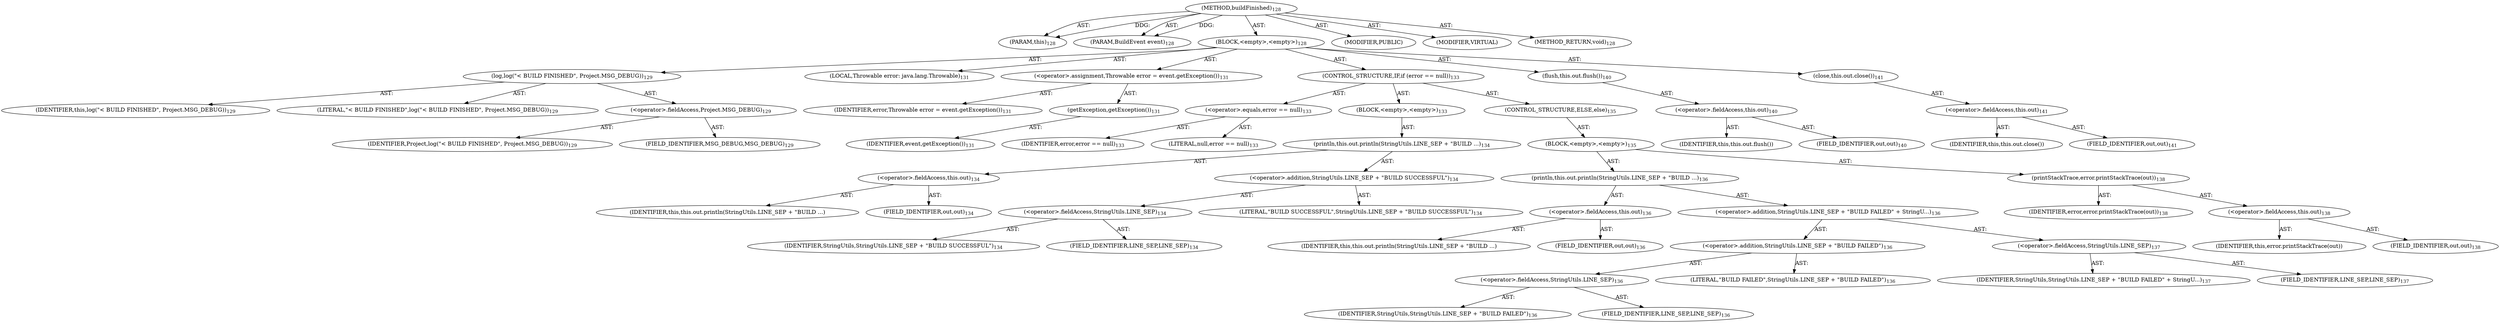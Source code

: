 digraph "buildFinished" {  
"111669149700" [label = <(METHOD,buildFinished)<SUB>128</SUB>> ]
"115964116993" [label = <(PARAM,this)<SUB>128</SUB>> ]
"115964117006" [label = <(PARAM,BuildEvent event)<SUB>128</SUB>> ]
"25769803781" [label = <(BLOCK,&lt;empty&gt;,&lt;empty&gt;)<SUB>128</SUB>> ]
"30064771097" [label = <(log,log(&quot;&lt; BUILD FINISHED&quot;, Project.MSG_DEBUG))<SUB>129</SUB>> ]
"68719476737" [label = <(IDENTIFIER,this,log(&quot;&lt; BUILD FINISHED&quot;, Project.MSG_DEBUG))<SUB>129</SUB>> ]
"90194313223" [label = <(LITERAL,&quot;&lt; BUILD FINISHED&quot;,log(&quot;&lt; BUILD FINISHED&quot;, Project.MSG_DEBUG))<SUB>129</SUB>> ]
"30064771098" [label = <(&lt;operator&gt;.fieldAccess,Project.MSG_DEBUG)<SUB>129</SUB>> ]
"68719476763" [label = <(IDENTIFIER,Project,log(&quot;&lt; BUILD FINISHED&quot;, Project.MSG_DEBUG))<SUB>129</SUB>> ]
"55834574860" [label = <(FIELD_IDENTIFIER,MSG_DEBUG,MSG_DEBUG)<SUB>129</SUB>> ]
"94489280512" [label = <(LOCAL,Throwable error: java.lang.Throwable)<SUB>131</SUB>> ]
"30064771099" [label = <(&lt;operator&gt;.assignment,Throwable error = event.getException())<SUB>131</SUB>> ]
"68719476764" [label = <(IDENTIFIER,error,Throwable error = event.getException())<SUB>131</SUB>> ]
"30064771100" [label = <(getException,getException())<SUB>131</SUB>> ]
"68719476765" [label = <(IDENTIFIER,event,getException())<SUB>131</SUB>> ]
"47244640257" [label = <(CONTROL_STRUCTURE,IF,if (error == null))<SUB>133</SUB>> ]
"30064771101" [label = <(&lt;operator&gt;.equals,error == null)<SUB>133</SUB>> ]
"68719476766" [label = <(IDENTIFIER,error,error == null)<SUB>133</SUB>> ]
"90194313224" [label = <(LITERAL,null,error == null)<SUB>133</SUB>> ]
"25769803782" [label = <(BLOCK,&lt;empty&gt;,&lt;empty&gt;)<SUB>133</SUB>> ]
"30064771102" [label = <(println,this.out.println(StringUtils.LINE_SEP + &quot;BUILD ...)<SUB>134</SUB>> ]
"30064771103" [label = <(&lt;operator&gt;.fieldAccess,this.out)<SUB>134</SUB>> ]
"68719476767" [label = <(IDENTIFIER,this,this.out.println(StringUtils.LINE_SEP + &quot;BUILD ...)> ]
"55834574861" [label = <(FIELD_IDENTIFIER,out,out)<SUB>134</SUB>> ]
"30064771104" [label = <(&lt;operator&gt;.addition,StringUtils.LINE_SEP + &quot;BUILD SUCCESSFUL&quot;)<SUB>134</SUB>> ]
"30064771105" [label = <(&lt;operator&gt;.fieldAccess,StringUtils.LINE_SEP)<SUB>134</SUB>> ]
"68719476768" [label = <(IDENTIFIER,StringUtils,StringUtils.LINE_SEP + &quot;BUILD SUCCESSFUL&quot;)<SUB>134</SUB>> ]
"55834574862" [label = <(FIELD_IDENTIFIER,LINE_SEP,LINE_SEP)<SUB>134</SUB>> ]
"90194313225" [label = <(LITERAL,&quot;BUILD SUCCESSFUL&quot;,StringUtils.LINE_SEP + &quot;BUILD SUCCESSFUL&quot;)<SUB>134</SUB>> ]
"47244640258" [label = <(CONTROL_STRUCTURE,ELSE,else)<SUB>135</SUB>> ]
"25769803783" [label = <(BLOCK,&lt;empty&gt;,&lt;empty&gt;)<SUB>135</SUB>> ]
"30064771106" [label = <(println,this.out.println(StringUtils.LINE_SEP + &quot;BUILD ...)<SUB>136</SUB>> ]
"30064771107" [label = <(&lt;operator&gt;.fieldAccess,this.out)<SUB>136</SUB>> ]
"68719476769" [label = <(IDENTIFIER,this,this.out.println(StringUtils.LINE_SEP + &quot;BUILD ...)> ]
"55834574863" [label = <(FIELD_IDENTIFIER,out,out)<SUB>136</SUB>> ]
"30064771108" [label = <(&lt;operator&gt;.addition,StringUtils.LINE_SEP + &quot;BUILD FAILED&quot; + StringU...)<SUB>136</SUB>> ]
"30064771109" [label = <(&lt;operator&gt;.addition,StringUtils.LINE_SEP + &quot;BUILD FAILED&quot;)<SUB>136</SUB>> ]
"30064771110" [label = <(&lt;operator&gt;.fieldAccess,StringUtils.LINE_SEP)<SUB>136</SUB>> ]
"68719476770" [label = <(IDENTIFIER,StringUtils,StringUtils.LINE_SEP + &quot;BUILD FAILED&quot;)<SUB>136</SUB>> ]
"55834574864" [label = <(FIELD_IDENTIFIER,LINE_SEP,LINE_SEP)<SUB>136</SUB>> ]
"90194313226" [label = <(LITERAL,&quot;BUILD FAILED&quot;,StringUtils.LINE_SEP + &quot;BUILD FAILED&quot;)<SUB>136</SUB>> ]
"30064771111" [label = <(&lt;operator&gt;.fieldAccess,StringUtils.LINE_SEP)<SUB>137</SUB>> ]
"68719476771" [label = <(IDENTIFIER,StringUtils,StringUtils.LINE_SEP + &quot;BUILD FAILED&quot; + StringU...)<SUB>137</SUB>> ]
"55834574865" [label = <(FIELD_IDENTIFIER,LINE_SEP,LINE_SEP)<SUB>137</SUB>> ]
"30064771112" [label = <(printStackTrace,error.printStackTrace(out))<SUB>138</SUB>> ]
"68719476772" [label = <(IDENTIFIER,error,error.printStackTrace(out))<SUB>138</SUB>> ]
"30064771113" [label = <(&lt;operator&gt;.fieldAccess,this.out)<SUB>138</SUB>> ]
"68719476773" [label = <(IDENTIFIER,this,error.printStackTrace(out))> ]
"55834574866" [label = <(FIELD_IDENTIFIER,out,out)<SUB>138</SUB>> ]
"30064771114" [label = <(flush,this.out.flush())<SUB>140</SUB>> ]
"30064771115" [label = <(&lt;operator&gt;.fieldAccess,this.out)<SUB>140</SUB>> ]
"68719476774" [label = <(IDENTIFIER,this,this.out.flush())> ]
"55834574867" [label = <(FIELD_IDENTIFIER,out,out)<SUB>140</SUB>> ]
"30064771116" [label = <(close,this.out.close())<SUB>141</SUB>> ]
"30064771117" [label = <(&lt;operator&gt;.fieldAccess,this.out)<SUB>141</SUB>> ]
"68719476775" [label = <(IDENTIFIER,this,this.out.close())> ]
"55834574868" [label = <(FIELD_IDENTIFIER,out,out)<SUB>141</SUB>> ]
"133143986190" [label = <(MODIFIER,PUBLIC)> ]
"133143986191" [label = <(MODIFIER,VIRTUAL)> ]
"128849018884" [label = <(METHOD_RETURN,void)<SUB>128</SUB>> ]
  "111669149700" -> "115964116993"  [ label = "AST: "] 
  "111669149700" -> "115964117006"  [ label = "AST: "] 
  "111669149700" -> "25769803781"  [ label = "AST: "] 
  "111669149700" -> "133143986190"  [ label = "AST: "] 
  "111669149700" -> "133143986191"  [ label = "AST: "] 
  "111669149700" -> "128849018884"  [ label = "AST: "] 
  "25769803781" -> "30064771097"  [ label = "AST: "] 
  "25769803781" -> "94489280512"  [ label = "AST: "] 
  "25769803781" -> "30064771099"  [ label = "AST: "] 
  "25769803781" -> "47244640257"  [ label = "AST: "] 
  "25769803781" -> "30064771114"  [ label = "AST: "] 
  "25769803781" -> "30064771116"  [ label = "AST: "] 
  "30064771097" -> "68719476737"  [ label = "AST: "] 
  "30064771097" -> "90194313223"  [ label = "AST: "] 
  "30064771097" -> "30064771098"  [ label = "AST: "] 
  "30064771098" -> "68719476763"  [ label = "AST: "] 
  "30064771098" -> "55834574860"  [ label = "AST: "] 
  "30064771099" -> "68719476764"  [ label = "AST: "] 
  "30064771099" -> "30064771100"  [ label = "AST: "] 
  "30064771100" -> "68719476765"  [ label = "AST: "] 
  "47244640257" -> "30064771101"  [ label = "AST: "] 
  "47244640257" -> "25769803782"  [ label = "AST: "] 
  "47244640257" -> "47244640258"  [ label = "AST: "] 
  "30064771101" -> "68719476766"  [ label = "AST: "] 
  "30064771101" -> "90194313224"  [ label = "AST: "] 
  "25769803782" -> "30064771102"  [ label = "AST: "] 
  "30064771102" -> "30064771103"  [ label = "AST: "] 
  "30064771102" -> "30064771104"  [ label = "AST: "] 
  "30064771103" -> "68719476767"  [ label = "AST: "] 
  "30064771103" -> "55834574861"  [ label = "AST: "] 
  "30064771104" -> "30064771105"  [ label = "AST: "] 
  "30064771104" -> "90194313225"  [ label = "AST: "] 
  "30064771105" -> "68719476768"  [ label = "AST: "] 
  "30064771105" -> "55834574862"  [ label = "AST: "] 
  "47244640258" -> "25769803783"  [ label = "AST: "] 
  "25769803783" -> "30064771106"  [ label = "AST: "] 
  "25769803783" -> "30064771112"  [ label = "AST: "] 
  "30064771106" -> "30064771107"  [ label = "AST: "] 
  "30064771106" -> "30064771108"  [ label = "AST: "] 
  "30064771107" -> "68719476769"  [ label = "AST: "] 
  "30064771107" -> "55834574863"  [ label = "AST: "] 
  "30064771108" -> "30064771109"  [ label = "AST: "] 
  "30064771108" -> "30064771111"  [ label = "AST: "] 
  "30064771109" -> "30064771110"  [ label = "AST: "] 
  "30064771109" -> "90194313226"  [ label = "AST: "] 
  "30064771110" -> "68719476770"  [ label = "AST: "] 
  "30064771110" -> "55834574864"  [ label = "AST: "] 
  "30064771111" -> "68719476771"  [ label = "AST: "] 
  "30064771111" -> "55834574865"  [ label = "AST: "] 
  "30064771112" -> "68719476772"  [ label = "AST: "] 
  "30064771112" -> "30064771113"  [ label = "AST: "] 
  "30064771113" -> "68719476773"  [ label = "AST: "] 
  "30064771113" -> "55834574866"  [ label = "AST: "] 
  "30064771114" -> "30064771115"  [ label = "AST: "] 
  "30064771115" -> "68719476774"  [ label = "AST: "] 
  "30064771115" -> "55834574867"  [ label = "AST: "] 
  "30064771116" -> "30064771117"  [ label = "AST: "] 
  "30064771117" -> "68719476775"  [ label = "AST: "] 
  "30064771117" -> "55834574868"  [ label = "AST: "] 
  "111669149700" -> "115964116993"  [ label = "DDG: "] 
  "111669149700" -> "115964117006"  [ label = "DDG: "] 
}
